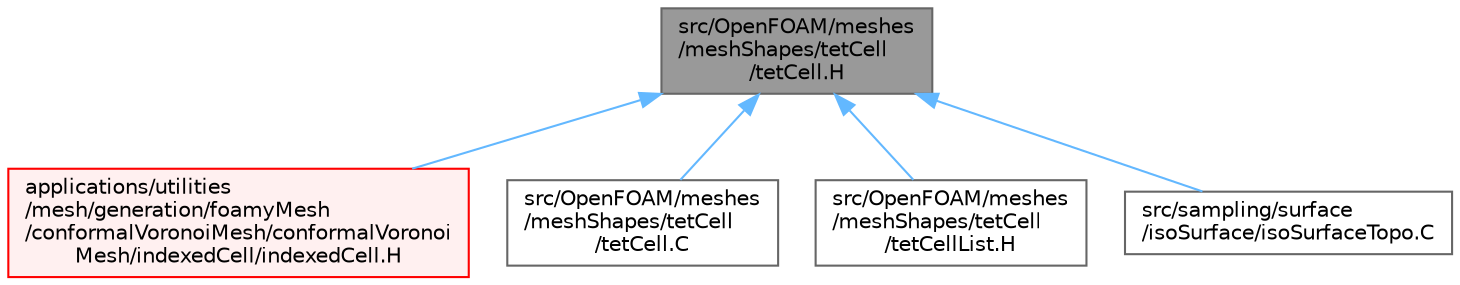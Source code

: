 digraph "src/OpenFOAM/meshes/meshShapes/tetCell/tetCell.H"
{
 // LATEX_PDF_SIZE
  bgcolor="transparent";
  edge [fontname=Helvetica,fontsize=10,labelfontname=Helvetica,labelfontsize=10];
  node [fontname=Helvetica,fontsize=10,shape=box,height=0.2,width=0.4];
  Node1 [id="Node000001",label="src/OpenFOAM/meshes\l/meshShapes/tetCell\l/tetCell.H",height=0.2,width=0.4,color="gray40", fillcolor="grey60", style="filled", fontcolor="black",tooltip=" "];
  Node1 -> Node2 [id="edge1_Node000001_Node000002",dir="back",color="steelblue1",style="solid",tooltip=" "];
  Node2 [id="Node000002",label="applications/utilities\l/mesh/generation/foamyMesh\l/conformalVoronoiMesh/conformalVoronoi\lMesh/indexedCell/indexedCell.H",height=0.2,width=0.4,color="red", fillcolor="#FFF0F0", style="filled",URL="$indexedCell_8H.html",tooltip=" "];
  Node1 -> Node28 [id="edge2_Node000001_Node000028",dir="back",color="steelblue1",style="solid",tooltip=" "];
  Node28 [id="Node000028",label="src/OpenFOAM/meshes\l/meshShapes/tetCell\l/tetCell.C",height=0.2,width=0.4,color="grey40", fillcolor="white", style="filled",URL="$tetCell_8C.html",tooltip=" "];
  Node1 -> Node29 [id="edge3_Node000001_Node000029",dir="back",color="steelblue1",style="solid",tooltip=" "];
  Node29 [id="Node000029",label="src/OpenFOAM/meshes\l/meshShapes/tetCell\l/tetCellList.H",height=0.2,width=0.4,color="grey40", fillcolor="white", style="filled",URL="$tetCellList_8H.html",tooltip=" "];
  Node1 -> Node30 [id="edge4_Node000001_Node000030",dir="back",color="steelblue1",style="solid",tooltip=" "];
  Node30 [id="Node000030",label="src/sampling/surface\l/isoSurface/isoSurfaceTopo.C",height=0.2,width=0.4,color="grey40", fillcolor="white", style="filled",URL="$isoSurfaceTopo_8C.html",tooltip=" "];
}
